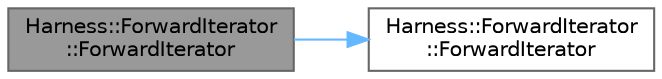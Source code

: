 digraph "Harness::ForwardIterator::ForwardIterator"
{
 // LATEX_PDF_SIZE
  bgcolor="transparent";
  edge [fontname=Helvetica,fontsize=10,labelfontname=Helvetica,labelfontsize=10];
  node [fontname=Helvetica,fontsize=10,shape=box,height=0.2,width=0.4];
  rankdir="LR";
  Node1 [id="Node000001",label="Harness::ForwardIterator\l::ForwardIterator",height=0.2,width=0.4,color="gray40", fillcolor="grey60", style="filled", fontcolor="black",tooltip=" "];
  Node1 -> Node2 [id="edge1_Node000001_Node000002",color="steelblue1",style="solid",tooltip=" "];
  Node2 [id="Node000002",label="Harness::ForwardIterator\l::ForwardIterator",height=0.2,width=0.4,color="grey40", fillcolor="white", style="filled",URL="$class_harness_1_1_forward_iterator.html#a7535671603130bff55f6127eaac39e3a",tooltip=" "];
}
